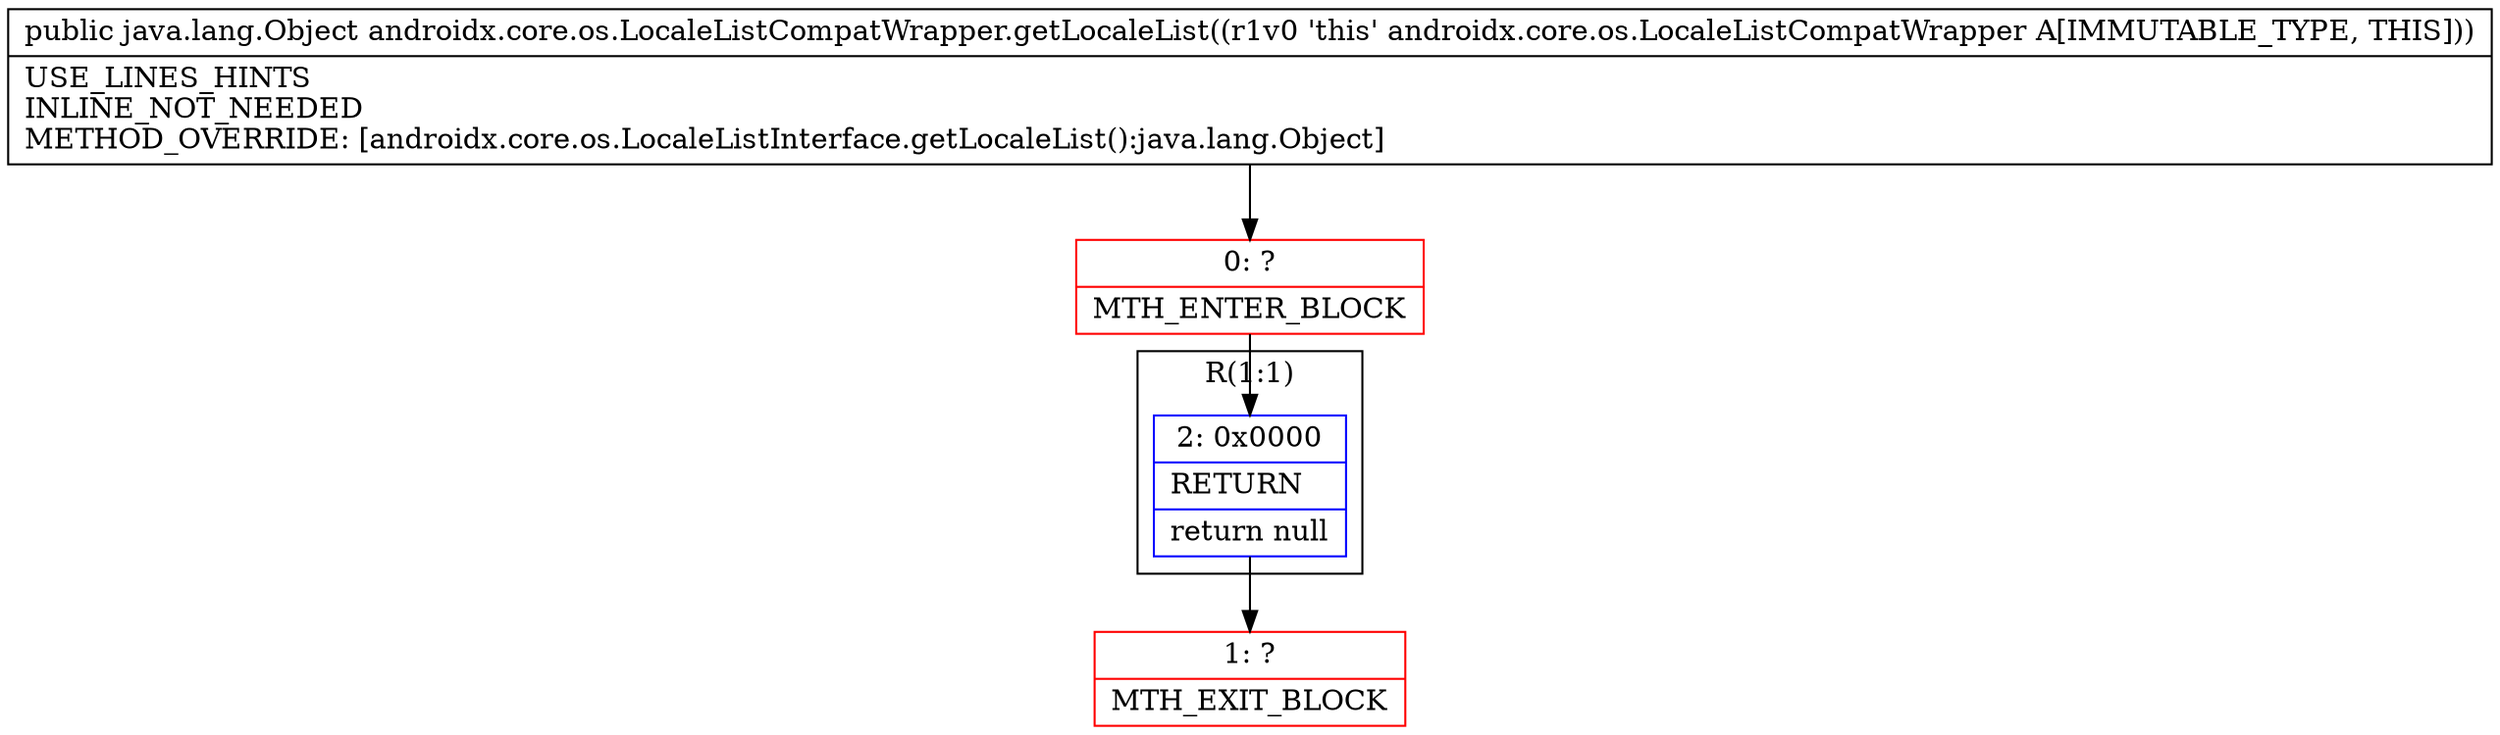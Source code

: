 digraph "CFG forandroidx.core.os.LocaleListCompatWrapper.getLocaleList()Ljava\/lang\/Object;" {
subgraph cluster_Region_169023485 {
label = "R(1:1)";
node [shape=record,color=blue];
Node_2 [shape=record,label="{2\:\ 0x0000|RETURN\l|return null\l}"];
}
Node_0 [shape=record,color=red,label="{0\:\ ?|MTH_ENTER_BLOCK\l}"];
Node_1 [shape=record,color=red,label="{1\:\ ?|MTH_EXIT_BLOCK\l}"];
MethodNode[shape=record,label="{public java.lang.Object androidx.core.os.LocaleListCompatWrapper.getLocaleList((r1v0 'this' androidx.core.os.LocaleListCompatWrapper A[IMMUTABLE_TYPE, THIS]))  | USE_LINES_HINTS\lINLINE_NOT_NEEDED\lMETHOD_OVERRIDE: [androidx.core.os.LocaleListInterface.getLocaleList():java.lang.Object]\l}"];
MethodNode -> Node_0;Node_2 -> Node_1;
Node_0 -> Node_2;
}

